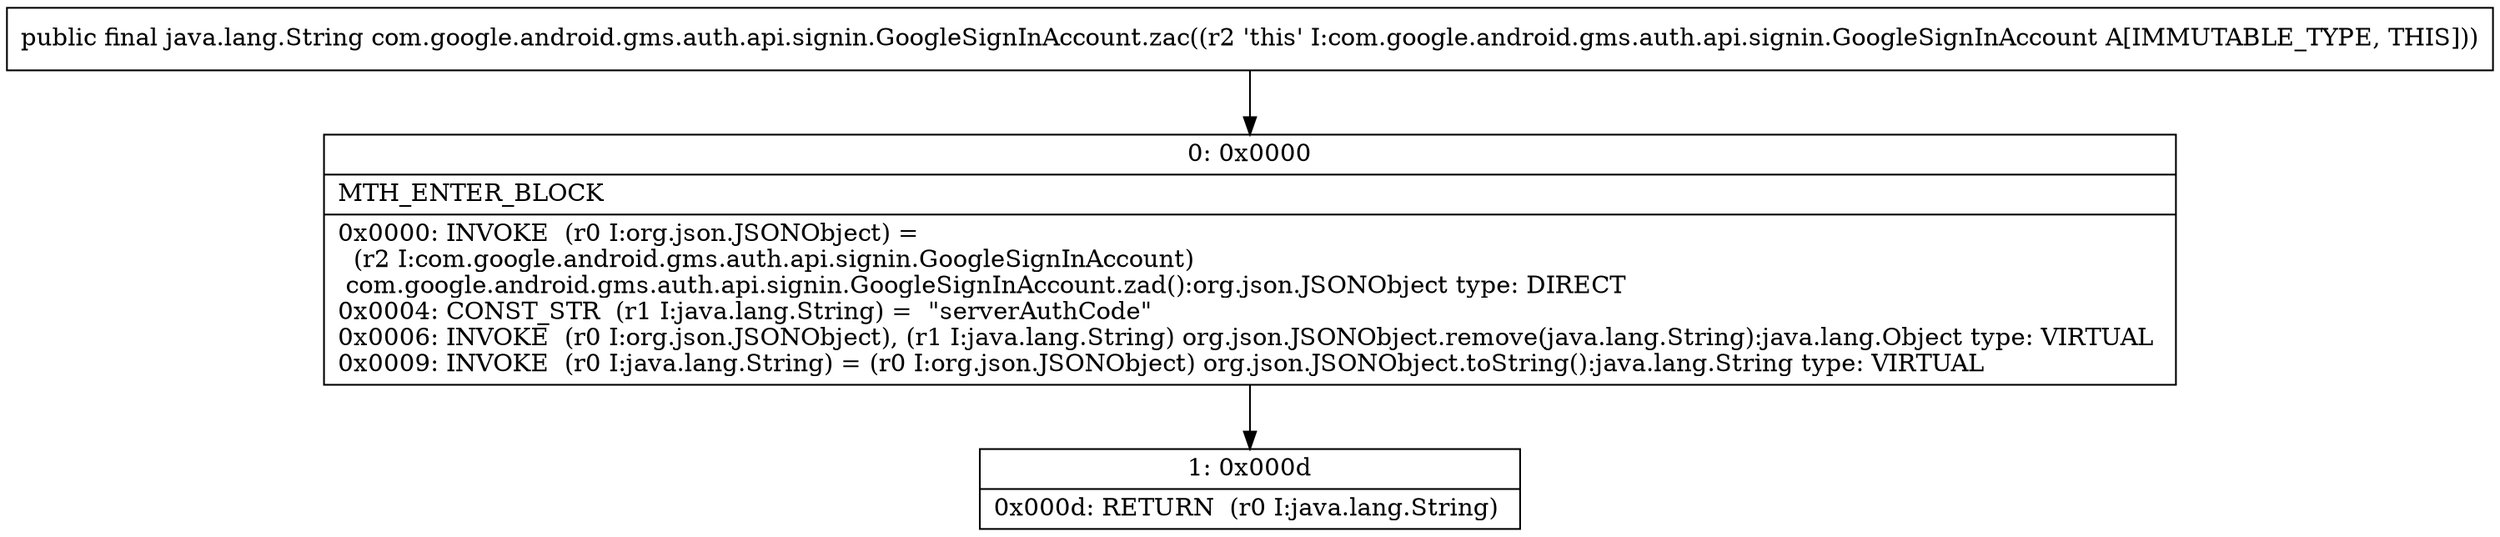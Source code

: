 digraph "CFG forcom.google.android.gms.auth.api.signin.GoogleSignInAccount.zac()Ljava\/lang\/String;" {
Node_0 [shape=record,label="{0\:\ 0x0000|MTH_ENTER_BLOCK\l|0x0000: INVOKE  (r0 I:org.json.JSONObject) = \l  (r2 I:com.google.android.gms.auth.api.signin.GoogleSignInAccount)\l com.google.android.gms.auth.api.signin.GoogleSignInAccount.zad():org.json.JSONObject type: DIRECT \l0x0004: CONST_STR  (r1 I:java.lang.String) =  \"serverAuthCode\" \l0x0006: INVOKE  (r0 I:org.json.JSONObject), (r1 I:java.lang.String) org.json.JSONObject.remove(java.lang.String):java.lang.Object type: VIRTUAL \l0x0009: INVOKE  (r0 I:java.lang.String) = (r0 I:org.json.JSONObject) org.json.JSONObject.toString():java.lang.String type: VIRTUAL \l}"];
Node_1 [shape=record,label="{1\:\ 0x000d|0x000d: RETURN  (r0 I:java.lang.String) \l}"];
MethodNode[shape=record,label="{public final java.lang.String com.google.android.gms.auth.api.signin.GoogleSignInAccount.zac((r2 'this' I:com.google.android.gms.auth.api.signin.GoogleSignInAccount A[IMMUTABLE_TYPE, THIS])) }"];
MethodNode -> Node_0;
Node_0 -> Node_1;
}

